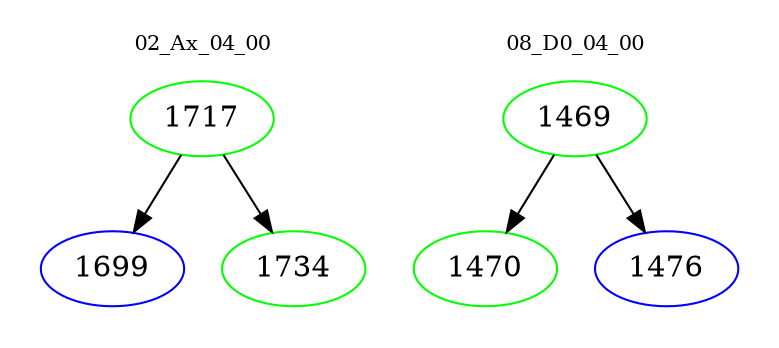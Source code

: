 digraph{
subgraph cluster_0 {
color = white
label = "02_Ax_04_00";
fontsize=10;
T0_1717 [label="1717", color="green"]
T0_1717 -> T0_1699 [color="black"]
T0_1699 [label="1699", color="blue"]
T0_1717 -> T0_1734 [color="black"]
T0_1734 [label="1734", color="green"]
}
subgraph cluster_1 {
color = white
label = "08_D0_04_00";
fontsize=10;
T1_1469 [label="1469", color="green"]
T1_1469 -> T1_1470 [color="black"]
T1_1470 [label="1470", color="green"]
T1_1469 -> T1_1476 [color="black"]
T1_1476 [label="1476", color="blue"]
}
}
